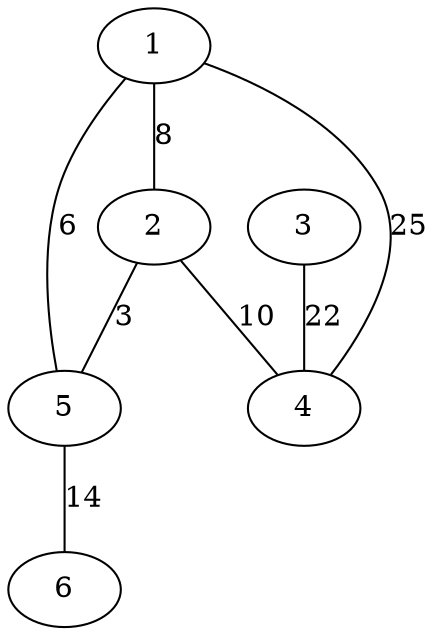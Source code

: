 graph {
1 -- 2[label=8];
1 -- 4[label=25];
1 -- 5[label=6];
2 -- 4[label=10];
2 -- 5[label=3];
3 -- 4[label=22];
5 -- 6[label=14];
}
